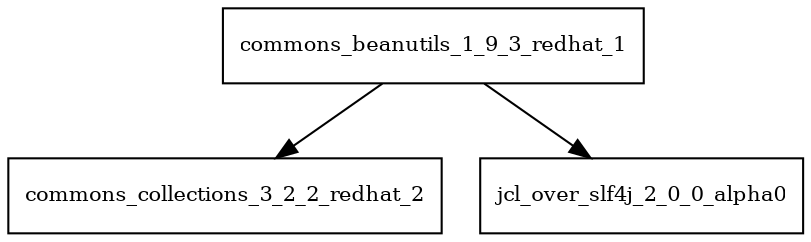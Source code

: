 digraph commons_beanutils_1_9_3_redhat_1_dependencies {
  node [shape = box, fontsize=10.0];
  commons_beanutils_1_9_3_redhat_1 -> commons_collections_3_2_2_redhat_2;
  commons_beanutils_1_9_3_redhat_1 -> jcl_over_slf4j_2_0_0_alpha0;
}
